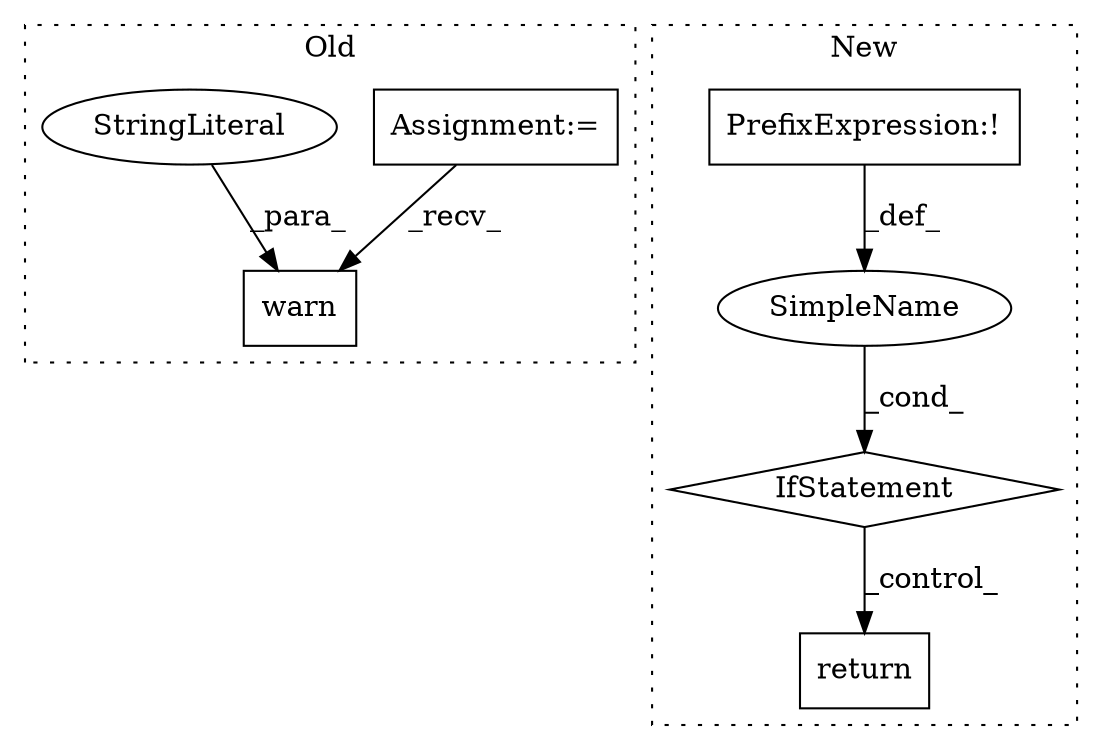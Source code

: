 digraph G {
subgraph cluster0 {
1 [label="warn" a="32" s="3089,3263" l="5,1" shape="box"];
3 [label="Assignment:=" a="7" s="2950" l="8" shape="box"];
4 [label="StringLiteral" a="45" s="3094" l="169" shape="ellipse"];
label = "Old";
style="dotted";
}
subgraph cluster1 {
2 [label="return" a="41" s="3104" l="7" shape="box"];
5 [label="PrefixExpression:!" a="38" s="3075" l="1" shape="box"];
6 [label="SimpleName" a="42" s="" l="" shape="ellipse"];
7 [label="IfStatement" a="25" s="3071,3094" l="4,2" shape="diamond"];
label = "New";
style="dotted";
}
3 -> 1 [label="_recv_"];
4 -> 1 [label="_para_"];
5 -> 6 [label="_def_"];
6 -> 7 [label="_cond_"];
7 -> 2 [label="_control_"];
}
